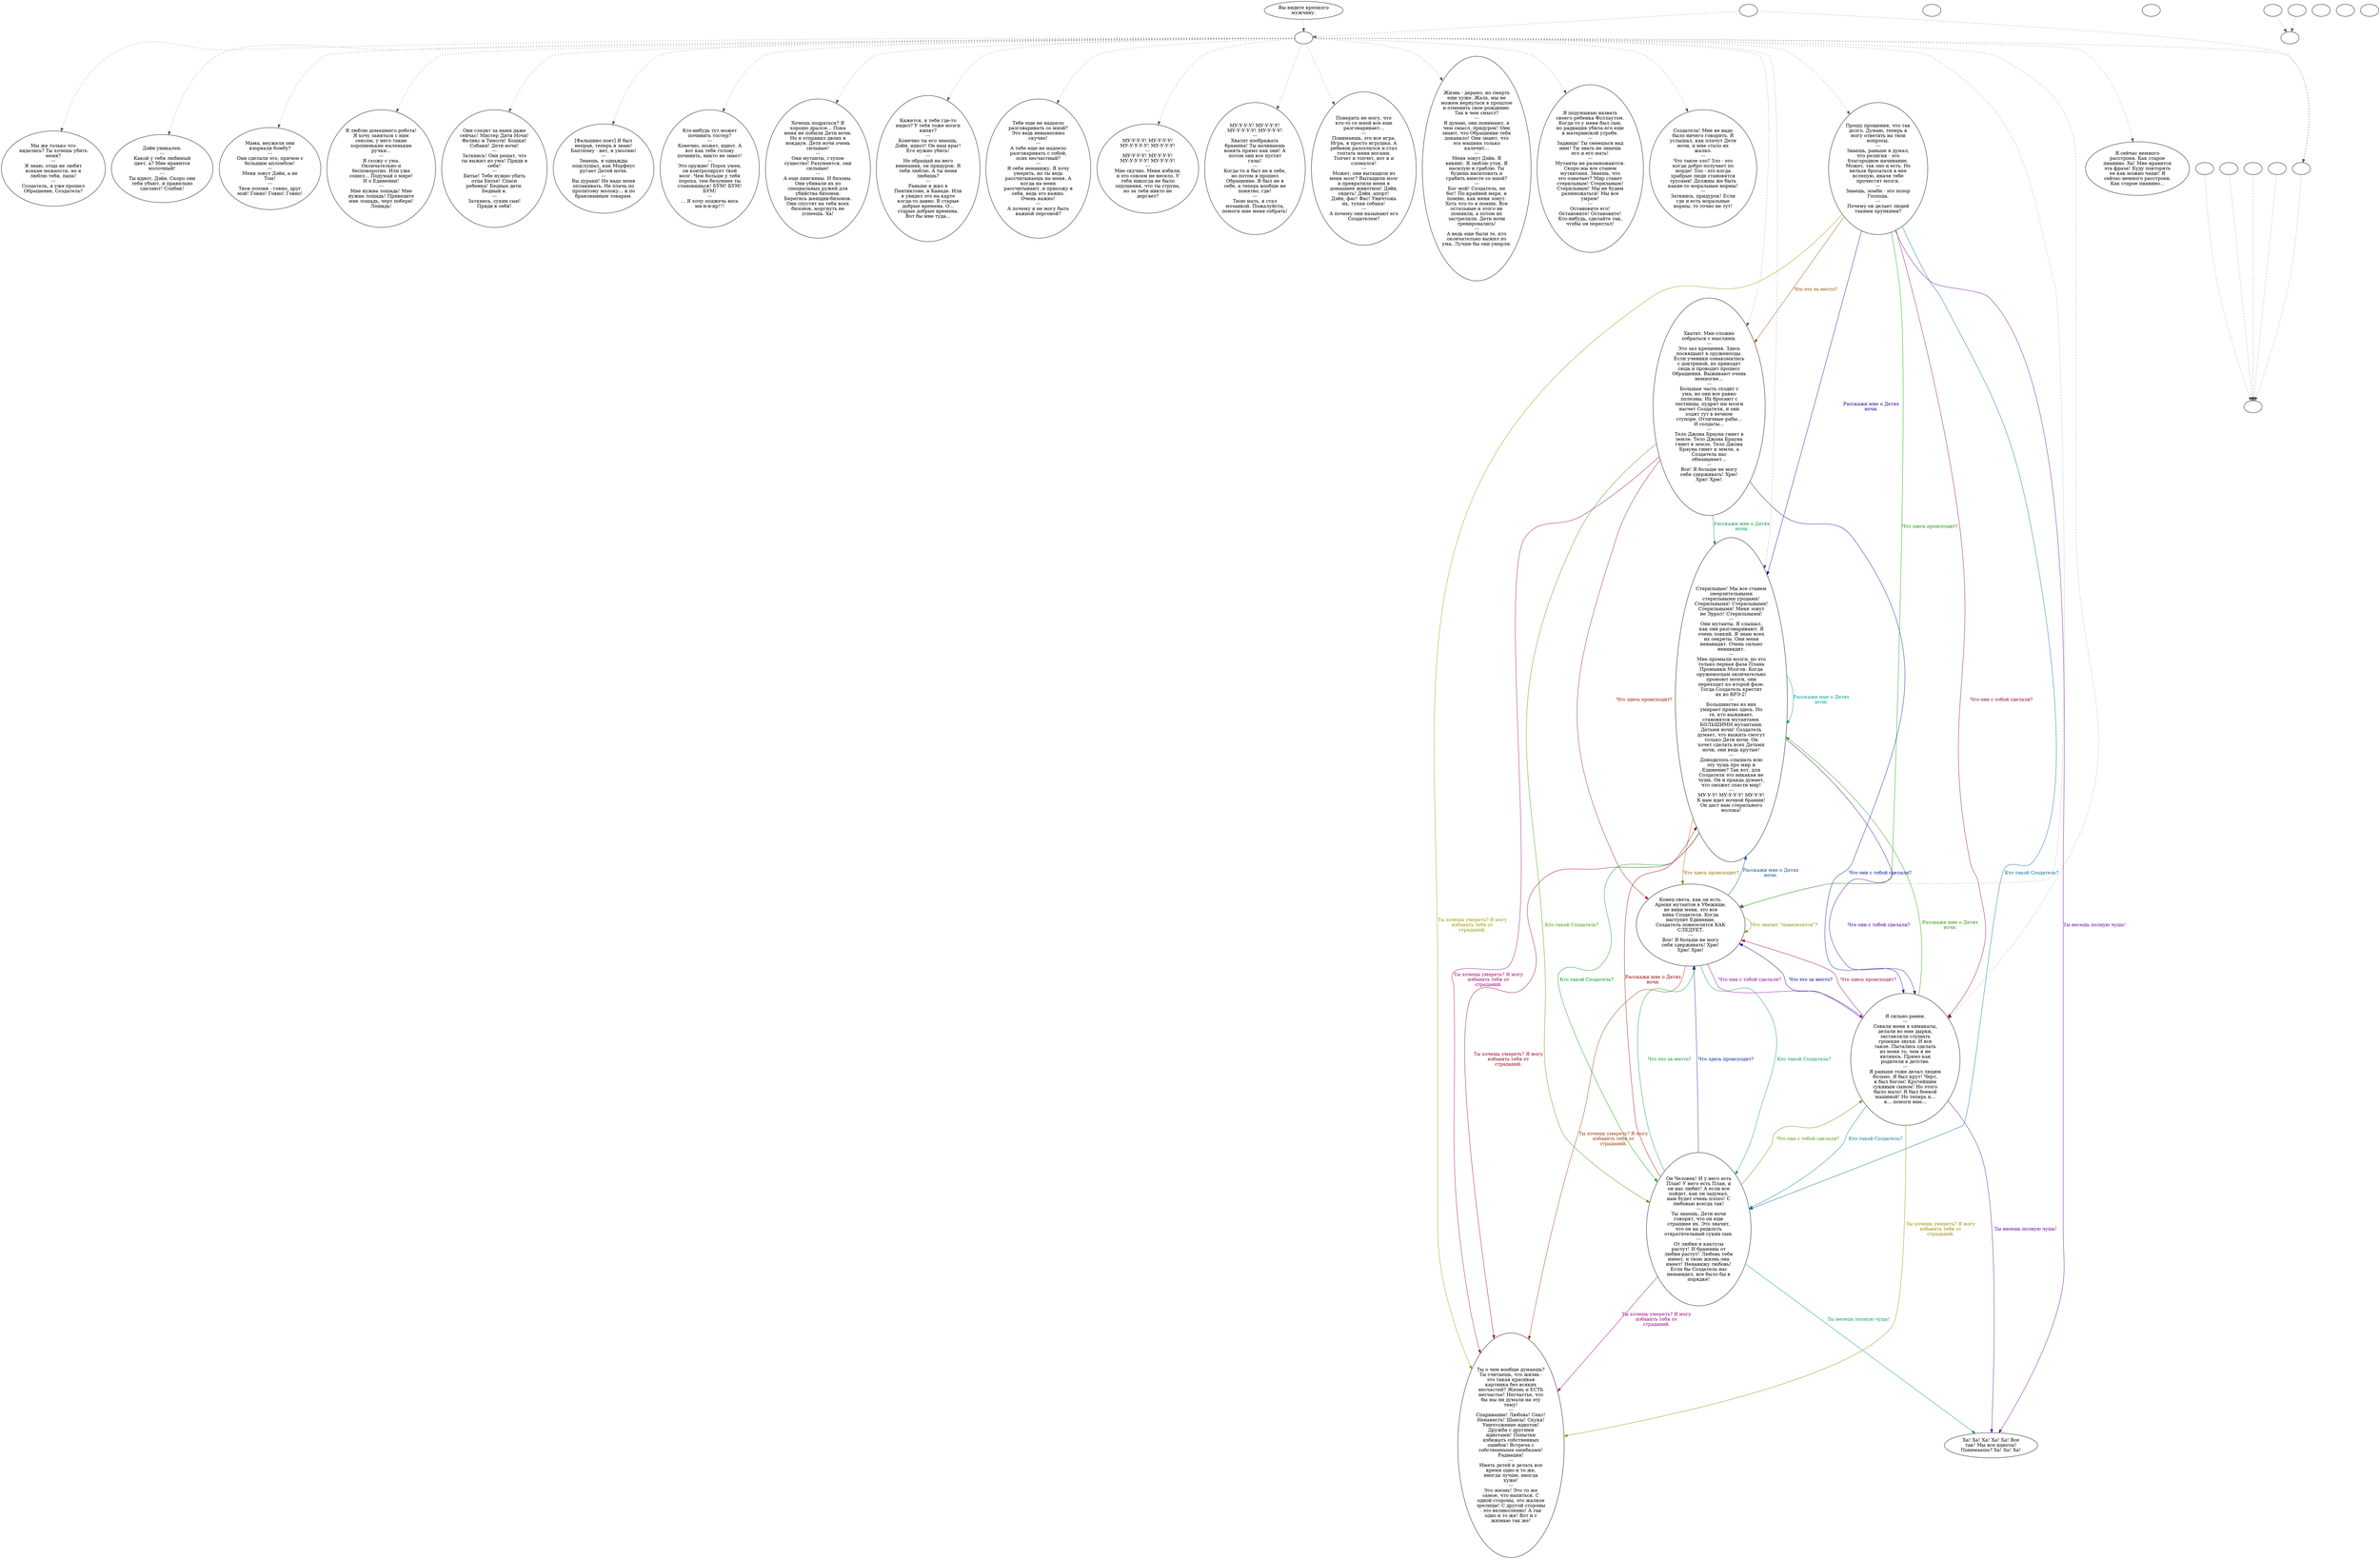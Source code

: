 digraph dane {
  "start" [style=filled       fillcolor="#FFFFFF"       color="#000000"]
  "start" -> "do_dialogue" [style=dotted color="#555555"]
  "start" [label="Вы видите крепкого\nмужчину."]
  "do_dialogue" [style=filled       fillcolor="#FFFFFF"       color="#000000"]
  "do_dialogue" -> "get_reaction" [style=dotted color="#555555"]
  "do_dialogue" -> "dane00" [style=dotted color="#555555"]
  "do_dialogue" -> "dane01" [style=dotted color="#555555"]
  "do_dialogue" -> "dane02" [style=dotted color="#555555"]
  "do_dialogue" -> "dane03" [style=dotted color="#555555"]
  "do_dialogue" -> "dane04" [style=dotted color="#555555"]
  "do_dialogue" -> "dane05" [style=dotted color="#555555"]
  "do_dialogue" -> "dane06" [style=dotted color="#555555"]
  "do_dialogue" -> "dane07" [style=dotted color="#555555"]
  "do_dialogue" -> "dane08" [style=dotted color="#555555"]
  "do_dialogue" -> "dane09" [style=dotted color="#555555"]
  "do_dialogue" -> "dane10" [style=dotted color="#555555"]
  "do_dialogue" -> "dane11" [style=dotted color="#555555"]
  "do_dialogue" -> "dane12" [style=dotted color="#555555"]
  "do_dialogue" -> "dane13" [style=dotted color="#555555"]
  "do_dialogue" -> "dane14" [style=dotted color="#555555"]
  "do_dialogue" -> "dane15" [style=dotted color="#555555"]
  "do_dialogue" -> "dane16" [style=dotted color="#555555"]
  "do_dialogue" -> "dane17" [style=dotted color="#555555"]
  "do_dialogue" -> "dane18" [style=dotted color="#555555"]
  "do_dialogue" -> "dane19" [style=dotted color="#555555"]
  "do_dialogue" -> "dane20" [style=dotted color="#555555"]
  "do_dialogue" -> "dane24" [style=dotted color="#555555"]
  "do_dialogue" [label=""]
  "social_skills" [style=filled       fillcolor="#FFFFFF"       color="#000000"]
  "social_skills" -> "get_reaction" [style=dotted color="#555555"]
  "social_skills" -> "do_dialogue" [style=dotted color="#555555"]
  "social_skills" [label=""]
  "dane00" [style=filled       fillcolor="#FFFFFF"       color="#000000"]
  "dane00" [label="Мы же только что\nвиделись? Ты хочешь убить\nменя?\n---\nЯ знаю, отцы не любят\nвсякие нежности, но я\nлюблю тебя, папа!\n---\nСоздатель, я уже прошел\nОбращение, Создатель?"]
  "dane01" [style=filled       fillcolor="#FFFFFF"       color="#000000"]
  "dane01" [label="Дэйн уникален.\n---\nКакой у тебя любимый\nцвет, а? Мне нравится\nмолочный!\n---\nТы идиот, Дэйн. Скоро они\nтебя убьют, и правильно\nсделают! Слабак!"]
  "dane02" [style=filled       fillcolor="#FFFFFF"       color="#000000"]
  "dane02" [label="Мама, неужели они\nвзорвали бомбу?\n---\nОни сделали это, причем с\nбольшим апломбом!\n---\nМеня зовут Дэйн, а не\nТом!\n---\nТвоя поэзия - говно, друг\nмой! Говно! Говно! Говно!"]
  "dane03" [style=filled       fillcolor="#FFFFFF"       color="#000000"]
  "dane03" [label="Я люблю домашнего робота!\nЯ хочу заняться с ним\nсексом, у него такие\nхорошенькие маленькие\nручки...\n---\nЯ схожу с ума.\nОкончательно и\nбесповоротно. Или уже\nсошел... Подумай о мире!\nИ о Единении!\n---\nМне нужна лошадь! Мне\nнужна лошадь! Приведите\nмне лошадь, черт побери!\nЛошадь!"]
  "dane04" [style=filled       fillcolor="#FFFFFF"       color="#000000"]
  "dane04" [label="Они следят за нами даже\nсейчас! Мистер Дитя Ночи!\nФеликс и Тимоти! Кошки!\nСобаки! Дети ночи!\n---\nЗаткнись! Они решат, что\nты выжил из ума! Приди в\nсебя!\n---\nБитье! Тебе нужно убить\nотца Битье! Спаси\nребенка! Бедные дети.\nБедный я.\n---\nЗаткнись, сукин сын!\nПриди в себя!"]
  "dane05" [style=filled       fillcolor="#FFFFFF"       color="#000000"]
  "dane05" [label="[Фальшиво поет] Я был\nнеправ, теперь я знаю!\nБаптизму - нет, я умоляю!\n---\nЗнаешь, я однажды\nподслушал, как Морфеус\nругает Детей ночи.\n---\nВы дураки! Не надо меня\nоплакивать. Не плачь по\nпролитому молоку... и по\nбракованным товарам."]
  "dane06" [style=filled       fillcolor="#FFFFFF"       color="#000000"]
  "dane06" [label="Кто-нибудь тут может\nпочинить тостер?\n---\nКонечно, может, идиот. А\nвот как тебе голову\nпочинить, никто не знает!\n---\nЭто оружие! Порох умен,\nон контролирует твой\nмозг. Чем больше у тебя\nпороха, тем безумнее ты\nстановишься! БУМ! БУМ!\nБУМ!\n---\n... Я хочу поджечь весь\nми-и-и-ир!!!"]
  "dane07" [style=filled       fillcolor="#FFFFFF"       color="#000000"]
  "dane07" [label="Хочешь подраться? Я\nхорошо дрался... Пока\nменя не побили Дети ночи.\nНо я отправил двоих в\nнокдаун. Дети ночи очень\nсильные!\n---\nОни мутанты, глупое\nсущество! Разумеется, они\nсильные!\n---\nА еще пингвины. И бизоны.\nОни убивали их из\nспециальных ружей для\nубийства бизонов.\nБерегись женщин-бизонов.\nОни спустят на тебя всех\nбизонов, моргнуть не\nуспеешь. Ха!"]
  "dane08" [style=filled       fillcolor="#FFFFFF"       color="#000000"]
  "dane08" [label="Кажется, я тебя где-то\nвидел? У тебя тоже мозги\nкипят?\n---\nКонечно ты его знаешь,\nДэйн, идиот! Он наш враг!\nЕго нужно убить!\n---\nНе обращай на него\nвнимания, он придурок. Я\nтебя люблю. А ты меня\nлюбишь?\n---\nРаньше я жил в\nПентиктоне, в Канаде. Или\nя увидел это на карте\nкогда-то давно. В старые\nдобрые времена. О...\nстарые добрые времена.\nВот бы мне туда..."]
  "dane09" [style=filled       fillcolor="#FFFFFF"       color="#000000"]
  "dane09" [label="Тебе еще не надоело\nразговаривать со мной?\nЭто ведь невыносимо\nскучно!\n---\nА тебе еще не надоело\nразговаривать с собой,\nпсих несчастный?\n---\nЯ себя ненавижу. Я хочу\nумереть, но ты ведь\nрассчитываешь на меня. А\nкогда на меня\nрассчитывают, я прихожу в\nсебя, ведь это важно.\nОчень важно!\n---\nА почему я не могу быть\nважной персоной?"]
  "dane10" [style=filled       fillcolor="#FFFFFF"       color="#000000"]
  "dane10" [label="МУ-У-У-У! МУ-У-У-У!\nМУ-У-У-У-У! МУ-У-У-У!\n---\nМУ-У-У-У! МУ-У-У-У!\nМУ-У-У-У-У! МУ-У-У-У!\n---\nМне скучно. Меня избили,\nи это совсем не весело. У\nтебя никогда не было\nощущения, что ты струна,\nно за тебя никто не\nдергает?"]
  "dane11" [style=filled       fillcolor="#FFFFFF"       color="#000000"]
  "dane11" [label="МУ-У-У-У! МУ-У-У-У!\nМУ-У-У-У-У! МУ-У-У-У!\n---\nХватит изображать\nбрамина! Ты начинаешь\nвонять прямо как они! А\nпотом они все пустят\nгазы!\n---\nКогда-то я был не в себе,\nно потом я прошел\nОбращение. Я был не в\nсебе, а теперь вообще не\nпонятно, где!\n---\nТвою мать, я стал\nмозаикой. Пожалуйста,\nпомоги мне меня собрать!"]
  "dane12" [style=filled       fillcolor="#FFFFFF"       color="#000000"]
  "dane12" [label="Поверить не могу, что\nкто-то со мной все еще\nразговаривает...\n---\nПонимаешь, это все игра.\nИгра, я просто игрушка. А\nребенок разозлился и стал\nтоптать меня ногами.\nТопчет и топчет, вот я и\nсломался!\n---\nМожет, они вытащили из\nменя мозг? Вытащили мозг\nи превратили меня в\nдомашнее животное! Дэйн,\nсидеть! Дэйн, апорт!\nДэйн, фас! Фас! Уничтожь\nих, тупая собака!\n---\nА почему они называют его\nСоздателем?"]
  "dane13" [style=filled       fillcolor="#FFFFFF"       color="#000000"]
  "dane13" [label="Жизнь - дерьмо, но смерть\nеще хуже. Жаль, мы не\nможем вернуться в прошлое\nи отменить свое рождение.\nТак в чем смысл?\n---\nЯ думаю, они понимают, в\nчем смысл, придурок! Они\nзнают, что Обращение тебя\nдоканало! Они знают, что\nэта машина только\nкалечит...\n---\nМеня зовут Дэйн. Я\nвикинг. Я люблю уток. Я\nнасилую и граблю. Ты\nбудешь насиловать и\nграбить вместе со мной?\n---\nБог мой! Создатель, не\nбог! По крайней мере, я\nпомню, как меня зовут.\nХоть что-то я помню. Все\nостальные и этого не\nпомнили, а потом их\nзастрелили. Дети ночи\nтренировались!\n---\nА ведь еще были те, кто\nокончательно выжил из\nума. Лучше бы они умерли."]
  "dane14" [style=filled       fillcolor="#FFFFFF"       color="#000000"]
  "dane14" [label="Я подумываю назвать\nсвоего ребенка Фоллаутом.\nКогда-то у меня был сын,\nно радиация убила его еще\nв материнской утробе.\n---\nЗадница! Ты смеешься над\nним! Ты знать не знаешь\nего и его мать!\n---\nМутанты не размножаются.\nСкоро мы все станем\nмутантами. Знаешь, что\nэто означает? Мир станет\nстерильным! Стерильным!\nСтерильным! Мы не будем\nразмножаться! Мы все\nумрем!\n---\nОстановите его!\nОстановите! Остановите!\nКто-нибудь, сделайте так,\nчтобы он перестал!"]
  "dane15" [style=filled       fillcolor="#FFFFFF"       color="#000000"]
  "dane15" [label="Создатель! Мне не надо\nбыло ничего говорить. Я\nуслышал, как плачут Дети\nночи, и мне стало их\nжалко.\n---\nЧто такое зло? Зло - это\nкогда добро получает по\nморде! Зло - это когда\nхрабрые люди становятся\nтрусами! Должны же быть\nкакие-то моральные нормы!\n---\nЗаткнись, придурок! Если\nгде и есть моральные\nнормы, то точно не тут!"]
  "dane16" [style=filled       fillcolor="#FFFFFF"       color="#000000"]
  "dane16" [label="Прошу прощения, что так\nдолго. Думаю, теперь я\nмогу ответить на твои\nвопросы.\n---\nЗнаешь, раньше я думал,\nчто религия - это\nблагородное начинание.\nМожет, так оно и есть. Но\nнельзя бросаться в нее\nвслепую, иначе тебе\nпрочистят мозги.\n---\nЗнаешь, зомби - это позор\nГоспода.\n---\nПочему он делает людей\nтакими хрупкими?"]
  "dane16" -> "dane17" [label="Что это за место?" color="#994900" fontcolor="#994900"]
  "dane16" -> "dane18" [label="Расскажи мне о Детях\nночи." color="#1C0099" fontcolor="#1C0099"]
  "dane16" -> "dane19" [label="Что здесь происходит?" color="#119900" fontcolor="#119900"]
  "dane16" -> "dane20" [label="Что они с тобой сделали?" color="#99003D" fontcolor="#99003D"]
  "dane16" -> "dane21" [label="Кто такой Создатель?" color="#006A99" fontcolor="#006A99"]
  "dane16" -> "dane22" [label="Ты хочешь умереть? Я могу\nизбавить тебя от\nстраданий." color="#979900" fontcolor="#979900"]
  "dane16" -> "dane23" [label="Ты несешь полную чушь!" color="#6F0099" fontcolor="#6F0099"]
  "dane17" [style=filled       fillcolor="#FFFFFF"       color="#000000"]
  "dane17" [label="Хватит. Мне сложно\nсобраться с мыслями.\n---\nЭто зал крещения. Здесь\nпосвящают в оруженосцы.\nЕсли ученики ознакомились\nс доктриной, их приводят\nсюда и проводят процесс\nОбращения. Выживают очень\nнемногие...\n---\nБольшая часть сходит с\nума, но они все равно\nполезны. Их бросают с\nлестницы, пудрят им мозги\nнасчет Создателя, и они\nходят тут в вечном\nступоре. Отличные рабы...\nИ солдаты...\n---\nТело Джона Брауна гниет в\nземле. Тело Джона Брауна\nгниет в земле, Тело Джона\nБрауна гниет в земле, а\nСоздатель нас\nобманывает...\n---\nВсе! Я больше не могу\nсебя сдерживать! Хрю!\nХрю! Хрю!"]
  "dane17" -> "dane18" [label="Расскажи мне о Детях\nночи." color="#009942" fontcolor="#009942"]
  "dane17" -> "dane19" [label="Что здесь происходит?" color="#991500" fontcolor="#991500"]
  "dane17" -> "dane20" [label="Что они с тобой сделали?" color="#001799" fontcolor="#001799"]
  "dane17" -> "dane21" [label="Кто такой Создатель?" color="#449900" fontcolor="#449900"]
  "dane17" -> "dane22" [label="Ты хочешь умереть? Я могу\nизбавить тебя от\nстраданий." color="#990071" fontcolor="#990071"]
  "dane18" [style=filled       fillcolor="#FFFFFF"       color="#000000"]
  "dane18" [label="Стерильные! Мы все станем\nомерзительными\nстерильными уродами!\nСтерильными! Стерильными!\nСтерильными! Меня зовут\nне Эррол! Стерильными!\n---\nОни мутанты. Я слышал,\nкак они разговаривают. Я\nочень ловкий. Я знаю всех\nих секреты. Они меня\nненавидят. Очень сильно\nненавидят.\n---\nМне промыли мозги, но это\nтолько первая фаза Плана\nПромывки Мозгов. Когда\nоруженосцам окончательно\nпромоют мозги, они\nпереходят ко второй фазе.\nТогда Создатель крестит\nих во ВРЭ-2!\n---\nБольшинство из них\nумирает прямо здесь. Но\nте, кто выживает,\nстановятся мутантами.\nБОЛЬШИМИ мутантами.\nДетьми ночи! Создатель\nдумает, что выжить смогут\nтолько Дети ночи. Он\nхочет сделать всех Детьми\nночи, они ведь крутые!\n---\nДоводилось слышать всю\nэту чушь про мир и\nЕдинение? Так вот, для\nСоздателя это никакая не\nчушь. Он и правда думает,\nчто сможет спасти мир!\n---\nМУ-У-У! МУ-У-У-У! МУ-У-У!\nК нам идет ночной брамин!\nОн даст нам стерильного\nмолока!"]
  "dane18" -> "dane18" [label="Расскажи мне о Детях\nночи." color="#009995" fontcolor="#009995"]
  "dane18" -> "dane19" [label="Что здесь происходит?" color="#996800" fontcolor="#996800"]
  "dane18" -> "dane20" [label="Что они с тобой сделали?" color="#3C0099" fontcolor="#3C0099"]
  "dane18" -> "dane21" [label="Кто такой Создатель?" color="#00990F" fontcolor="#00990F"]
  "dane18" -> "dane22" [label="Ты хочешь умереть? Я могу\nизбавить тебя от\nстраданий." color="#99001E" fontcolor="#99001E"]
  "dane19" [style=filled       fillcolor="#FFFFFF"       color="#000000"]
  "dane19" [label="Конец света, как он есть.\nАрмии мутантов в Убежище,\nне вини меня, это все\nвина Создателя. Когда\nнаступит Единение,\nСоздатель повеселится КАК\nСЛЕДУЕТ.\n---\nВсе! Я больше не могу\nсебя сдерживать! Хрю!\nХрю! Хрю!"]
  "dane19" -> "dane18" [label="Расскажи мне о Детях\nночи." color="#004A99" fontcolor="#004A99"]
  "dane19" -> "dane19" [label="Что значит \"повеселится\"?" color="#779900" fontcolor="#779900"]
  "dane19" -> "dane20" [label="Что они с тобой сделали?" color="#8E0099" fontcolor="#8E0099"]
  "dane19" -> "dane21" [label="Кто такой Создатель?" color="#009962" fontcolor="#009962"]
  "dane19" -> "dane22" [label="Ты хочешь умереть? Я могу\nизбавить тебя от\nстраданий." color="#993500" fontcolor="#993500"]
  "dane20" [style=filled       fillcolor="#FFFFFF"       color="#000000"]
  "dane20" [label="Я сильно ранен.\n---\nСовали меня в химикаты,\nделали во мне дырки,\nзаставляли слушать\nгромкие звуки. И все\nтакое. Пытались сделать\nиз меня то, чем я не\nявляюсь. Прямо как\nродители в детстве.\n---\nЯ раньше тоже делал людям\nбольно. Я был крут! Черт,\nя был богом! Крутейшим\nсукиным сыном! Но этого\nбыло мало! Я был боевой\nмашиной! Но теперь я...\nя... помоги мне..."]
  "dane20" -> "dane19" [label="Что это за место?" color="#080099" fontcolor="#080099"]
  "dane20" -> "dane18" [label="Расскажи мне о Детях\nночи." color="#249900" fontcolor="#249900"]
  "dane20" -> "dane19" [label="Что здесь происходит?" color="#990051" fontcolor="#990051"]
  "dane20" -> "dane21" [label="Кто такой Создатель?" color="#007E99" fontcolor="#007E99"]
  "dane20" -> "dane22" [label="Ты хочешь умереть? Я могу\nизбавить тебя от\nстраданий." color="#998800" fontcolor="#998800"]
  "dane20" -> "dane23" [label="Ты несешь полную чушь!" color="#5B0099" fontcolor="#5B0099"]
  "dane21" [style=filled       fillcolor="#FFFFFF"       color="#000000"]
  "dane21" [label="Он Человек! И у него есть\nПлан! У него есть План, и\nон нас любит! А если все\nпойдет, как он задумал,\nнам будет очень плохо! С\nлюбовью всегда так!\n---\nТы знаешь, Дети ночи\nговорят, что он еще\nстрашнее их. Это значит,\nчто он на редкость\nотвратительный сукин сын.\n---\nОт любви и кактусы\nрастут! И брамины от\nлюбви растут! Любовь тебя\nимеет, и твою жизнь она\nимеет! Ненавижу любовь!\nЕсли бы Создатель нас\nненавидел, все было бы в\nпорядке!"]
  "dane21" -> "dane19" [label="Что это за место?" color="#00992F" fontcolor="#00992F"]
  "dane21" -> "dane18" [label="Расскажи мне о Детях\nночи." color="#990200" fontcolor="#990200"]
  "dane21" -> "dane19" [label="Что здесь происходит?" color="#002B99" fontcolor="#002B99"]
  "dane21" -> "dane20" [label="Что они с тобой сделали?" color="#579900" fontcolor="#579900"]
  "dane21" -> "dane22" [label="Ты хочешь умереть? Я могу\nизбавить тебя от\nстраданий." color="#990084" fontcolor="#990084"]
  "dane21" -> "dane23" [label="Ты несешь полную чушь!" color="#009981" fontcolor="#009981"]
  "dane22" [style=filled       fillcolor="#FFFFFF"       color="#000000"]
  "dane22" [label="Ты о чем вообще думаешь?\nТы считаешь, что жизнь -\nэто такая красивая\nкартинка без всяких\nнесчастий? Жизнь и ЕСТЬ\nнесчастье! Несчастье, что\nбы мы ни думали на эту\nтему!\n---\nСпаривание! Любовь! Секс!\nНенависть! Шансы! Скука!\nУничтожение идиотов!\nДружба с другими\nидиотами! Попытки\nизбежать собственных\nошибок! Встреча с\nсобственными ошибками!\nРадиация!\n---\nИметь детей и делать все\nвремя одно и то же,\nиногда лучше, иногда\nхуже!\n---\nЭто жизнь! Это то же\nсамое, что напиться. С\nодной стороны, это жалкое\nзрелище! С другой стороны\n- это великолепно! А так\nодно и то же! Вот и с\nжизнью так же!"]
  "dane23" [style=filled       fillcolor="#FFFFFF"       color="#000000"]
  "dane23" [label="Ха! Ха! Ха! Ха! Ха! Все\nтак! Мы все идиоты!\nПонимаешь? Ха! Ха! Ха!"]
  "dane24" [style=filled       fillcolor="#FFFFFF"       color="#000000"]
  "dane24" [label="Я сейчас немного\nрасстроен. Как старое\nпианино. Ха! Мне нравится\nэта фраза! Буду повторять\nее как можно чаще! Я\nсейчас немного расстроен.\nКак старое пианино..."]
  "danemore" [style=filled       fillcolor="#FFFFFF"       color="#000000"]
  "danemore" [label=""]
  "danereturn" [style=filled       fillcolor="#FFFFFF"       color="#000000"]
  "danereturn" [label=""]
  "get_reaction" [style=filled       fillcolor="#FFFFFF"       color="#000000"]
  "get_reaction" -> "ReactToLevel" [style=dotted color="#555555"]
  "get_reaction" [label=""]
  "ReactToLevel" [style=filled       fillcolor="#FFFFFF"       color="#000000"]
  "ReactToLevel" [label=""]
  "LevelToReact" [style=filled       fillcolor="#FFFFFF"       color="#000000"]
  "LevelToReact" [label=""]
  "UpReact" [style=filled       fillcolor="#FFFFFF"       color="#000000"]
  "UpReact" -> "ReactToLevel" [style=dotted color="#555555"]
  "UpReact" [label=""]
  "DownReact" [style=filled       fillcolor="#FFFFFF"       color="#000000"]
  "DownReact" -> "ReactToLevel" [style=dotted color="#555555"]
  "DownReact" [label=""]
  "BottomReact" [style=filled       fillcolor="#FFFFFF"       color="#000000"]
  "BottomReact" [label=""]
  "TopReact" [style=filled       fillcolor="#FFFFFF"       color="#000000"]
  "TopReact" [label=""]
  "BigUpReact" [style=filled       fillcolor="#FFFFFF"       color="#000000"]
  "BigUpReact" -> "ReactToLevel" [style=dotted color="#555555"]
  "BigUpReact" [label=""]
  "BigDownReact" [style=filled       fillcolor="#FFFFFF"       color="#000000"]
  "BigDownReact" -> "ReactToLevel" [style=dotted color="#555555"]
  "BigDownReact" [label=""]
  "UpReactLevel" [style=filled       fillcolor="#FFFFFF"       color="#000000"]
  "UpReactLevel" -> "LevelToReact" [style=dotted color="#555555"]
  "UpReactLevel" [label=""]
  "DownReactLevel" [style=filled       fillcolor="#FFFFFF"       color="#000000"]
  "DownReactLevel" -> "LevelToReact" [style=dotted color="#555555"]
  "DownReactLevel" [label=""]
  "Goodbyes" [style=filled       fillcolor="#FFFFFF"       color="#000000"]
  "Goodbyes" [label=""]
}
